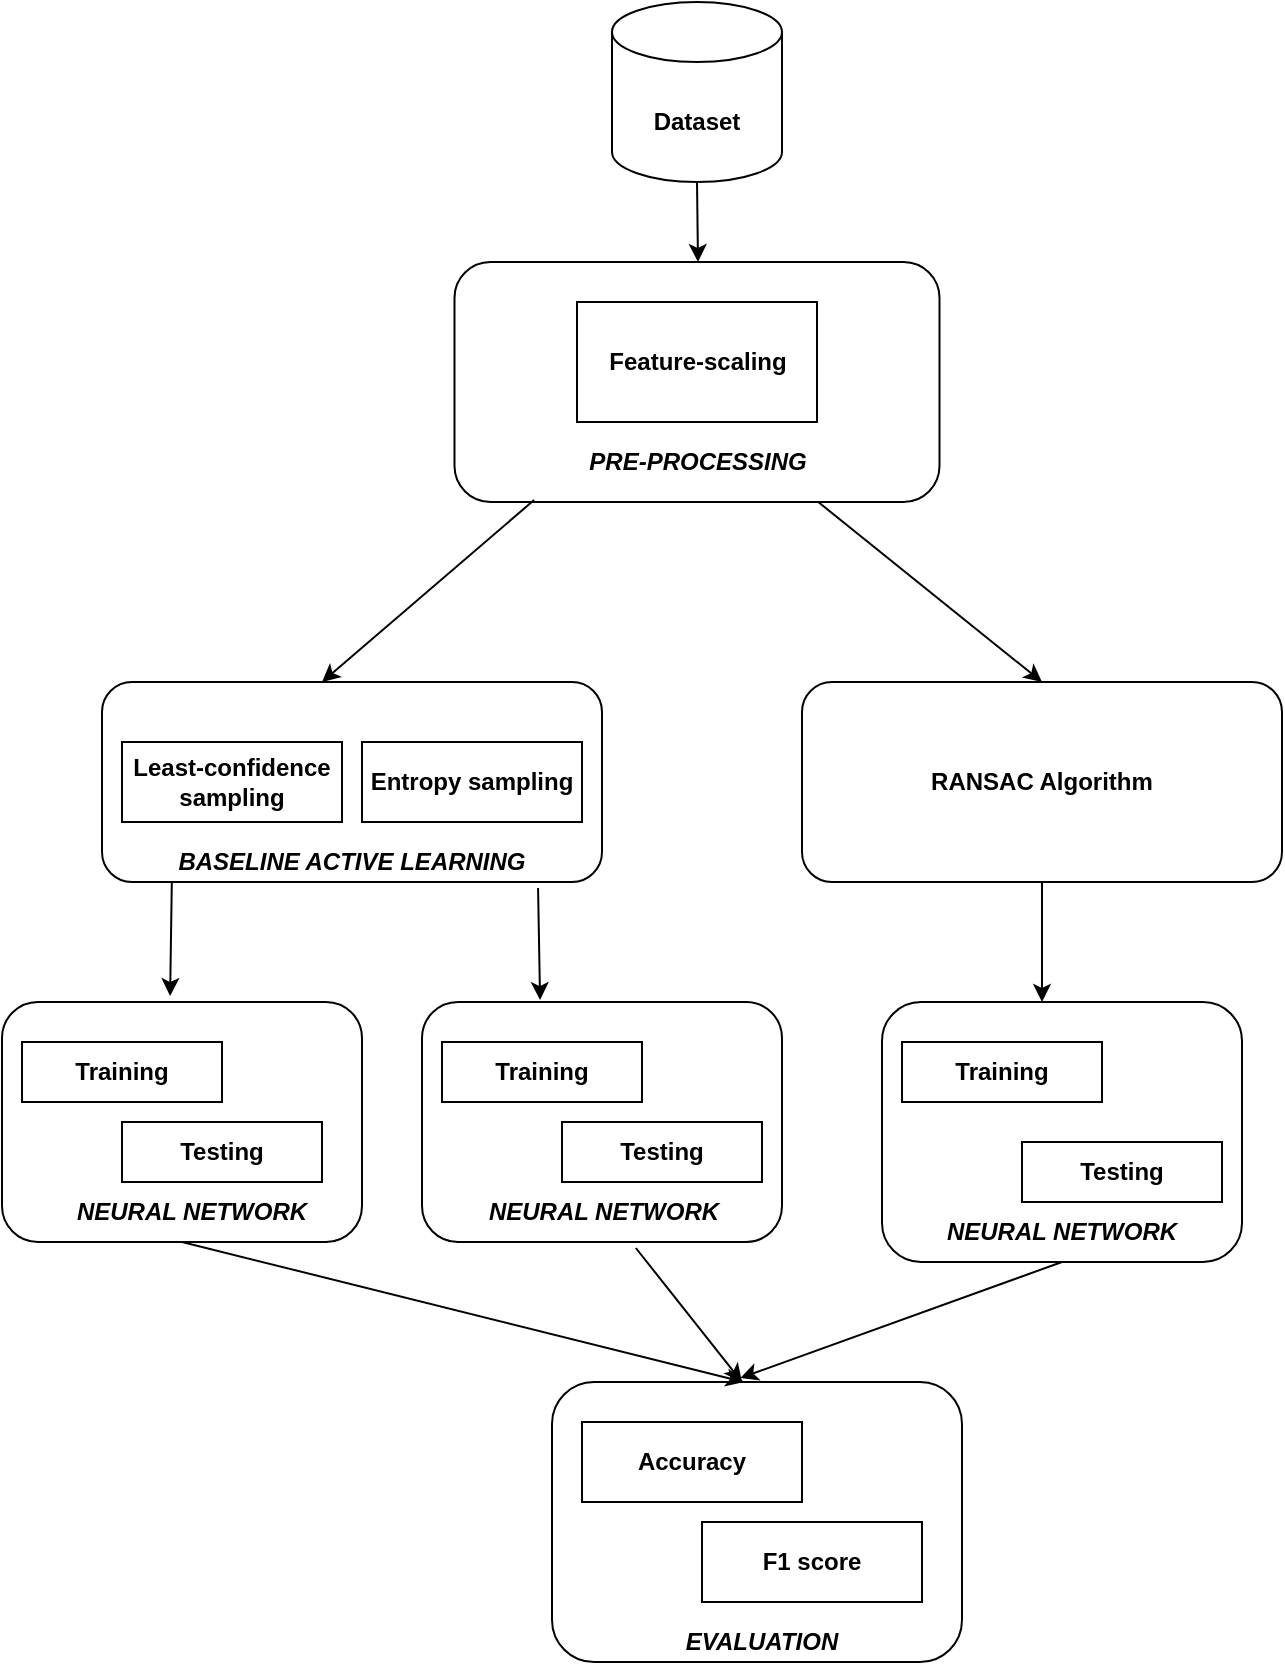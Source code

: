 <mxfile version="13.9.9" type="device"><diagram id="1Wnv6axqqk91k1IYwS3r" name="Page-1"><mxGraphModel dx="1426" dy="793" grid="1" gridSize="10" guides="1" tooltips="1" connect="1" arrows="1" fold="1" page="1" pageScale="1" pageWidth="850" pageHeight="1100" math="0" shadow="0"><root><mxCell id="0"/><mxCell id="1" parent="0"/><mxCell id="hBJ8rF929Ozs30KECHY3-1" value="&lt;font style=&quot;font-size: 12px&quot;&gt;&lt;b&gt;Dataset&lt;/b&gt;&lt;/font&gt;" style="shape=cylinder3;whiteSpace=wrap;html=1;boundedLbl=1;backgroundOutline=1;size=15;fontSize=16;" parent="1" vertex="1"><mxGeometry x="395" y="70" width="85" height="90" as="geometry"/></mxCell><mxCell id="hBJ8rF929Ozs30KECHY3-2" value="" style="rounded=1;whiteSpace=wrap;html=1;" parent="1" vertex="1"><mxGeometry x="316.25" y="200" width="242.5" height="120" as="geometry"/></mxCell><mxCell id="hBJ8rF929Ozs30KECHY3-3" value="&lt;font style=&quot;font-size: 12px&quot;&gt;&lt;b&gt;Feature-scaling&lt;/b&gt;&lt;/font&gt;" style="rounded=0;whiteSpace=wrap;html=1;" parent="1" vertex="1"><mxGeometry x="377.5" y="220" width="120" height="60" as="geometry"/></mxCell><mxCell id="hBJ8rF929Ozs30KECHY3-4" value="&lt;b&gt;&lt;i&gt;&lt;font style=&quot;font-size: 12px&quot;&gt;PRE-PROCESSING&lt;/font&gt;&lt;/i&gt;&lt;/b&gt;" style="text;html=1;strokeColor=none;fillColor=none;align=center;verticalAlign=middle;whiteSpace=wrap;rounded=0;" parent="1" vertex="1"><mxGeometry x="357.5" y="290" width="160" height="20" as="geometry"/></mxCell><mxCell id="hBJ8rF929Ozs30KECHY3-5" value="" style="rounded=1;whiteSpace=wrap;html=1;" parent="1" vertex="1"><mxGeometry x="140" y="410" width="250" height="100" as="geometry"/></mxCell><mxCell id="hBJ8rF929Ozs30KECHY3-6" value="&lt;b&gt;RANSAC Algorithm&lt;/b&gt;" style="rounded=1;whiteSpace=wrap;html=1;" parent="1" vertex="1"><mxGeometry x="490" y="410" width="240" height="100" as="geometry"/></mxCell><mxCell id="hBJ8rF929Ozs30KECHY3-7" value="&lt;b&gt;Least-confidence sampling&lt;/b&gt;" style="rounded=0;whiteSpace=wrap;html=1;" parent="1" vertex="1"><mxGeometry x="150" y="440" width="110" height="40" as="geometry"/></mxCell><mxCell id="hBJ8rF929Ozs30KECHY3-8" value="&lt;b&gt;Entropy sampling&lt;/b&gt;" style="rounded=0;whiteSpace=wrap;html=1;" parent="1" vertex="1"><mxGeometry x="270" y="440" width="110" height="40" as="geometry"/></mxCell><mxCell id="hBJ8rF929Ozs30KECHY3-11" value="" style="rounded=1;whiteSpace=wrap;html=1;" parent="1" vertex="1"><mxGeometry x="90" y="570" width="180" height="120" as="geometry"/></mxCell><mxCell id="hBJ8rF929Ozs30KECHY3-12" value="&lt;b&gt;Training&lt;/b&gt;" style="rounded=0;whiteSpace=wrap;html=1;" parent="1" vertex="1"><mxGeometry x="100" y="590" width="100" height="30" as="geometry"/></mxCell><mxCell id="hBJ8rF929Ozs30KECHY3-13" value="&lt;b&gt;Testing&lt;/b&gt;" style="rounded=0;whiteSpace=wrap;html=1;" parent="1" vertex="1"><mxGeometry x="150" y="630" width="100" height="30" as="geometry"/></mxCell><mxCell id="hBJ8rF929Ozs30KECHY3-14" value="" style="rounded=1;whiteSpace=wrap;html=1;" parent="1" vertex="1"><mxGeometry x="300" y="570" width="180" height="120" as="geometry"/></mxCell><mxCell id="hBJ8rF929Ozs30KECHY3-18" value="&lt;b&gt;Training&lt;/b&gt;" style="rounded=0;whiteSpace=wrap;html=1;" parent="1" vertex="1"><mxGeometry x="310" y="590" width="100" height="30" as="geometry"/></mxCell><mxCell id="hBJ8rF929Ozs30KECHY3-19" value="&lt;b&gt;Testing&lt;/b&gt;" style="rounded=0;whiteSpace=wrap;html=1;" parent="1" vertex="1"><mxGeometry x="370" y="630" width="100" height="30" as="geometry"/></mxCell><mxCell id="hBJ8rF929Ozs30KECHY3-20" value="" style="rounded=1;whiteSpace=wrap;html=1;" parent="1" vertex="1"><mxGeometry x="530" y="570" width="180" height="130" as="geometry"/></mxCell><mxCell id="hBJ8rF929Ozs30KECHY3-21" value="&lt;b&gt;Training&lt;/b&gt;" style="rounded=0;whiteSpace=wrap;html=1;" parent="1" vertex="1"><mxGeometry x="540" y="590" width="100" height="30" as="geometry"/></mxCell><mxCell id="hBJ8rF929Ozs30KECHY3-22" value="&lt;b&gt;Testing&lt;/b&gt;" style="rounded=0;whiteSpace=wrap;html=1;" parent="1" vertex="1"><mxGeometry x="600" y="640" width="100" height="30" as="geometry"/></mxCell><mxCell id="hBJ8rF929Ozs30KECHY3-23" value="" style="rounded=1;whiteSpace=wrap;html=1;" parent="1" vertex="1"><mxGeometry x="365" y="760" width="205" height="140" as="geometry"/></mxCell><mxCell id="hBJ8rF929Ozs30KECHY3-24" value="&lt;b&gt;Accuracy&lt;/b&gt;" style="rounded=0;whiteSpace=wrap;html=1;" parent="1" vertex="1"><mxGeometry x="380" y="780" width="110" height="40" as="geometry"/></mxCell><mxCell id="hBJ8rF929Ozs30KECHY3-25" value="&lt;b&gt;F1 score&lt;/b&gt;" style="rounded=0;whiteSpace=wrap;html=1;" parent="1" vertex="1"><mxGeometry x="440" y="830" width="110" height="40" as="geometry"/></mxCell><mxCell id="hBJ8rF929Ozs30KECHY3-26" value="&lt;b&gt;&lt;i&gt;EVALUATION&lt;/i&gt;&lt;/b&gt;" style="text;html=1;strokeColor=none;fillColor=none;align=center;verticalAlign=middle;whiteSpace=wrap;rounded=0;" parent="1" vertex="1"><mxGeometry x="450" y="880" width="40" height="20" as="geometry"/></mxCell><mxCell id="hBJ8rF929Ozs30KECHY3-27" value="&lt;b&gt;&lt;i&gt;BASELINE ACTIVE LEARNING&lt;/i&gt;&lt;/b&gt;" style="text;html=1;strokeColor=none;fillColor=none;align=center;verticalAlign=middle;whiteSpace=wrap;rounded=0;" parent="1" vertex="1"><mxGeometry x="160" y="490" width="210" height="20" as="geometry"/></mxCell><mxCell id="hBJ8rF929Ozs30KECHY3-28" value="&lt;b&gt;&lt;i&gt;NEURAL NETWORK&lt;/i&gt;&lt;/b&gt;" style="text;html=1;strokeColor=none;fillColor=none;align=center;verticalAlign=middle;whiteSpace=wrap;rounded=0;" parent="1" vertex="1"><mxGeometry x="110" y="670" width="150" height="10" as="geometry"/></mxCell><mxCell id="hBJ8rF929Ozs30KECHY3-30" value="&lt;b&gt;&lt;i&gt;NEURAL NETWORK&lt;/i&gt;&lt;/b&gt;" style="text;html=1;strokeColor=none;fillColor=none;align=center;verticalAlign=middle;whiteSpace=wrap;rounded=0;" parent="1" vertex="1"><mxGeometry x="316.25" y="670" width="150" height="10" as="geometry"/></mxCell><mxCell id="hBJ8rF929Ozs30KECHY3-31" value="&lt;b&gt;&lt;i&gt;NEURAL NETWORK&lt;/i&gt;&lt;/b&gt;" style="text;html=1;strokeColor=none;fillColor=none;align=center;verticalAlign=middle;whiteSpace=wrap;rounded=0;" parent="1" vertex="1"><mxGeometry x="545" y="680" width="150" height="10" as="geometry"/></mxCell><mxCell id="hBJ8rF929Ozs30KECHY3-32" value="" style="endArrow=classic;html=1;exitX=0.5;exitY=1;exitDx=0;exitDy=0;exitPerimeter=0;" parent="1" source="hBJ8rF929Ozs30KECHY3-1" edge="1"><mxGeometry width="50" height="50" relative="1" as="geometry"><mxPoint x="400" y="440" as="sourcePoint"/><mxPoint x="438" y="200" as="targetPoint"/></mxGeometry></mxCell><mxCell id="hBJ8rF929Ozs30KECHY3-33" value="" style="endArrow=classic;html=1;exitX=0.164;exitY=0.992;exitDx=0;exitDy=0;exitPerimeter=0;entryX=0.44;entryY=0;entryDx=0;entryDy=0;entryPerimeter=0;" parent="1" source="hBJ8rF929Ozs30KECHY3-2" target="hBJ8rF929Ozs30KECHY3-5" edge="1"><mxGeometry width="50" height="50" relative="1" as="geometry"><mxPoint x="447.5" y="170" as="sourcePoint"/><mxPoint x="448" y="210" as="targetPoint"/></mxGeometry></mxCell><mxCell id="hBJ8rF929Ozs30KECHY3-34" value="" style="endArrow=classic;html=1;exitX=0.75;exitY=1;exitDx=0;exitDy=0;entryX=0.5;entryY=0;entryDx=0;entryDy=0;" parent="1" source="hBJ8rF929Ozs30KECHY3-2" target="hBJ8rF929Ozs30KECHY3-6" edge="1"><mxGeometry width="50" height="50" relative="1" as="geometry"><mxPoint x="366.02" y="329.04" as="sourcePoint"/><mxPoint x="260" y="420" as="targetPoint"/></mxGeometry></mxCell><mxCell id="hBJ8rF929Ozs30KECHY3-35" value="" style="endArrow=classic;html=1;entryX=0.467;entryY=-0.025;entryDx=0;entryDy=0;entryPerimeter=0;exitX=0.071;exitY=1;exitDx=0;exitDy=0;exitPerimeter=0;" parent="1" source="hBJ8rF929Ozs30KECHY3-27" target="hBJ8rF929Ozs30KECHY3-11" edge="1"><mxGeometry width="50" height="50" relative="1" as="geometry"><mxPoint x="366.02" y="329.04" as="sourcePoint"/><mxPoint x="260" y="420" as="targetPoint"/></mxGeometry></mxCell><mxCell id="hBJ8rF929Ozs30KECHY3-36" value="" style="endArrow=classic;html=1;entryX=0.328;entryY=-0.008;entryDx=0;entryDy=0;entryPerimeter=0;exitX=0.943;exitY=1.15;exitDx=0;exitDy=0;exitPerimeter=0;" parent="1" source="hBJ8rF929Ozs30KECHY3-27" target="hBJ8rF929Ozs30KECHY3-14" edge="1"><mxGeometry width="50" height="50" relative="1" as="geometry"><mxPoint x="184.91" y="520" as="sourcePoint"/><mxPoint x="184.06" y="577" as="targetPoint"/></mxGeometry></mxCell><mxCell id="hBJ8rF929Ozs30KECHY3-37" value="" style="endArrow=classic;html=1;exitX=0.5;exitY=1;exitDx=0;exitDy=0;" parent="1" source="hBJ8rF929Ozs30KECHY3-6" edge="1"><mxGeometry width="50" height="50" relative="1" as="geometry"><mxPoint x="368.03" y="523" as="sourcePoint"/><mxPoint x="610" y="570" as="targetPoint"/></mxGeometry></mxCell><mxCell id="hBJ8rF929Ozs30KECHY3-38" value="" style="endArrow=classic;html=1;entryX=0.328;entryY=-0.008;entryDx=0;entryDy=0;entryPerimeter=0;exitX=0.5;exitY=1;exitDx=0;exitDy=0;" parent="1" source="hBJ8rF929Ozs30KECHY3-11" edge="1"><mxGeometry width="50" height="50" relative="1" as="geometry"><mxPoint x="460" y="703.96" as="sourcePoint"/><mxPoint x="461.01" y="760" as="targetPoint"/></mxGeometry></mxCell><mxCell id="hBJ8rF929Ozs30KECHY3-39" value="" style="endArrow=classic;html=1;entryX=0.459;entryY=-0.014;entryDx=0;entryDy=0;entryPerimeter=0;exitX=0.5;exitY=1;exitDx=0;exitDy=0;" parent="1" source="hBJ8rF929Ozs30KECHY3-20" target="hBJ8rF929Ozs30KECHY3-23" edge="1"><mxGeometry width="50" height="50" relative="1" as="geometry"><mxPoint x="190" y="700" as="sourcePoint"/><mxPoint x="471.01" y="770" as="targetPoint"/></mxGeometry></mxCell><mxCell id="hBJ8rF929Ozs30KECHY3-40" value="" style="endArrow=classic;html=1;exitX=0.594;exitY=1.025;exitDx=0;exitDy=0;exitPerimeter=0;" parent="1" source="hBJ8rF929Ozs30KECHY3-14" edge="1"><mxGeometry width="50" height="50" relative="1" as="geometry"><mxPoint x="630" y="710" as="sourcePoint"/><mxPoint x="460" y="760" as="targetPoint"/></mxGeometry></mxCell></root></mxGraphModel></diagram></mxfile>